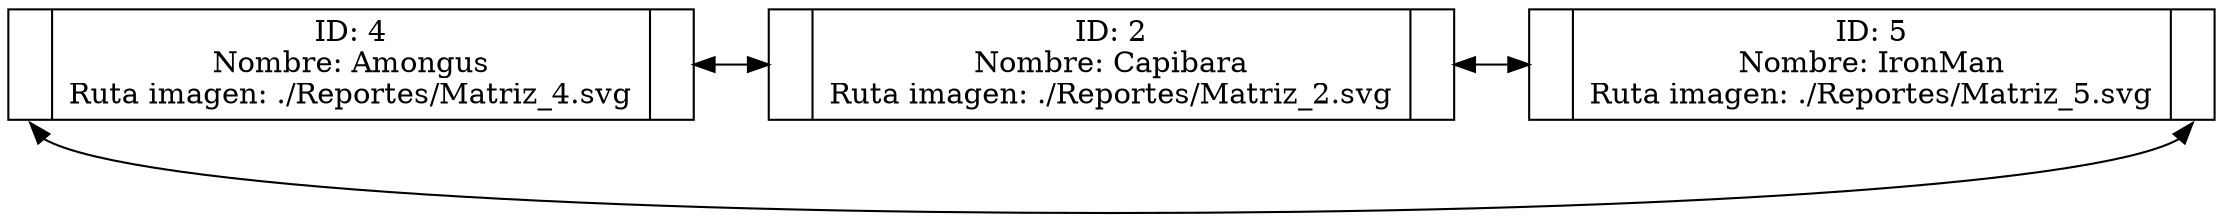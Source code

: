 digraph G {
    rankdir=LR;
    node[shape=record, height=.1]
    nodo0[label="{<f1>|ID: 4\nNombre: Amongus\nRuta imagen: ./Reportes/Matriz_4.svg\n|<f2>}"];
    nodo1[label="{<f1>|ID: 2\nNombre: Capibara\nRuta imagen: ./Reportes/Matriz_2.svg\n|<f2>}"];
    nodo2[label="{<f1>|ID: 5\nNombre: IronMan\nRuta imagen: ./Reportes/Matriz_5.svg\n|<f2>}"];
    nodo0:f2 -> nodo1:f1[dir=both];
    nodo1:f2 -> nodo2:f1[dir=both];
    nodo0:f1 -> nodo2:f2 [dir=both constraint=false];
}